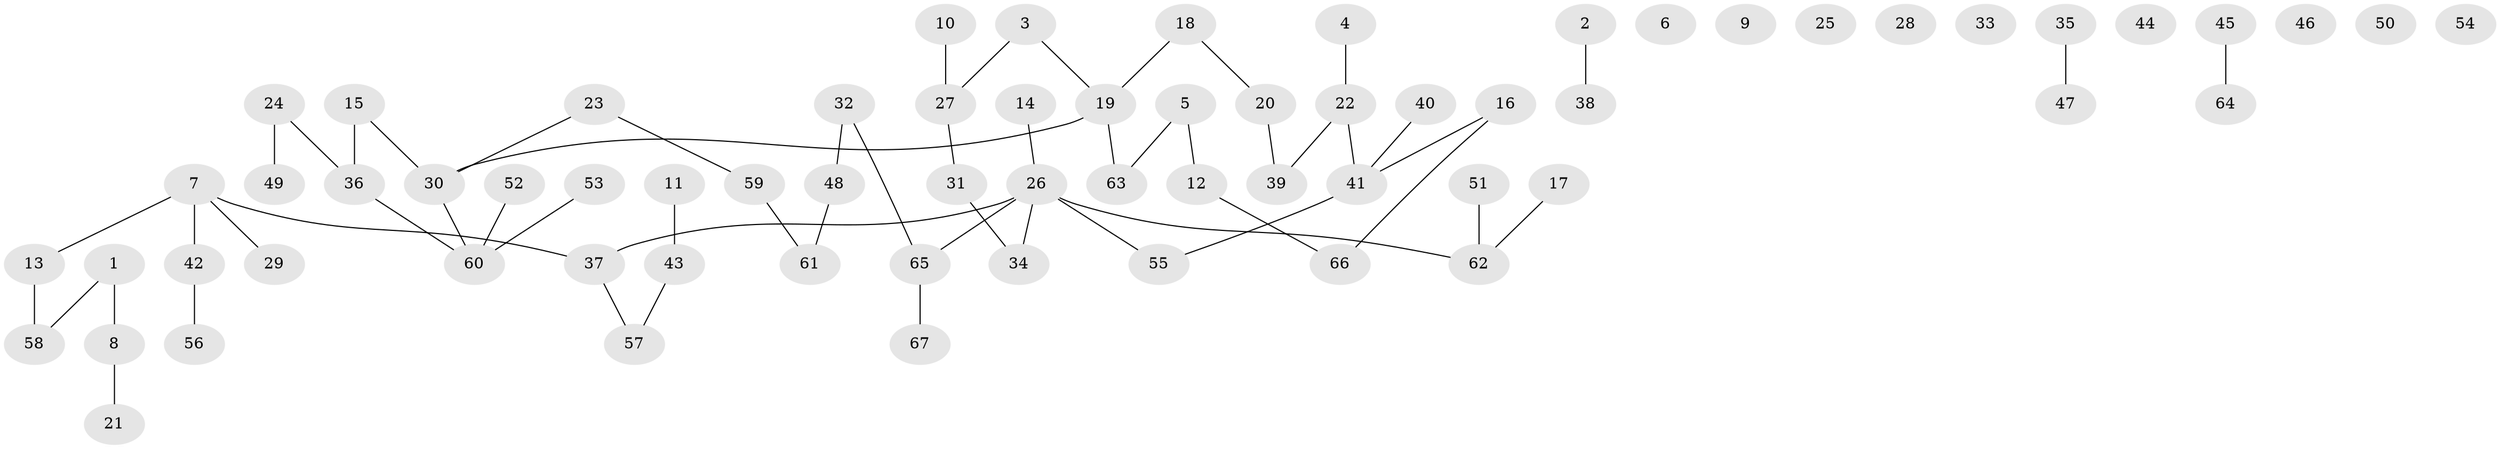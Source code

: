 // Generated by graph-tools (version 1.1) at 2025/13/03/09/25 04:13:01]
// undirected, 67 vertices, 58 edges
graph export_dot {
graph [start="1"]
  node [color=gray90,style=filled];
  1;
  2;
  3;
  4;
  5;
  6;
  7;
  8;
  9;
  10;
  11;
  12;
  13;
  14;
  15;
  16;
  17;
  18;
  19;
  20;
  21;
  22;
  23;
  24;
  25;
  26;
  27;
  28;
  29;
  30;
  31;
  32;
  33;
  34;
  35;
  36;
  37;
  38;
  39;
  40;
  41;
  42;
  43;
  44;
  45;
  46;
  47;
  48;
  49;
  50;
  51;
  52;
  53;
  54;
  55;
  56;
  57;
  58;
  59;
  60;
  61;
  62;
  63;
  64;
  65;
  66;
  67;
  1 -- 8;
  1 -- 58;
  2 -- 38;
  3 -- 19;
  3 -- 27;
  4 -- 22;
  5 -- 12;
  5 -- 63;
  7 -- 13;
  7 -- 29;
  7 -- 37;
  7 -- 42;
  8 -- 21;
  10 -- 27;
  11 -- 43;
  12 -- 66;
  13 -- 58;
  14 -- 26;
  15 -- 30;
  15 -- 36;
  16 -- 41;
  16 -- 66;
  17 -- 62;
  18 -- 19;
  18 -- 20;
  19 -- 30;
  19 -- 63;
  20 -- 39;
  22 -- 39;
  22 -- 41;
  23 -- 30;
  23 -- 59;
  24 -- 36;
  24 -- 49;
  26 -- 34;
  26 -- 37;
  26 -- 55;
  26 -- 62;
  26 -- 65;
  27 -- 31;
  30 -- 60;
  31 -- 34;
  32 -- 48;
  32 -- 65;
  35 -- 47;
  36 -- 60;
  37 -- 57;
  40 -- 41;
  41 -- 55;
  42 -- 56;
  43 -- 57;
  45 -- 64;
  48 -- 61;
  51 -- 62;
  52 -- 60;
  53 -- 60;
  59 -- 61;
  65 -- 67;
}

